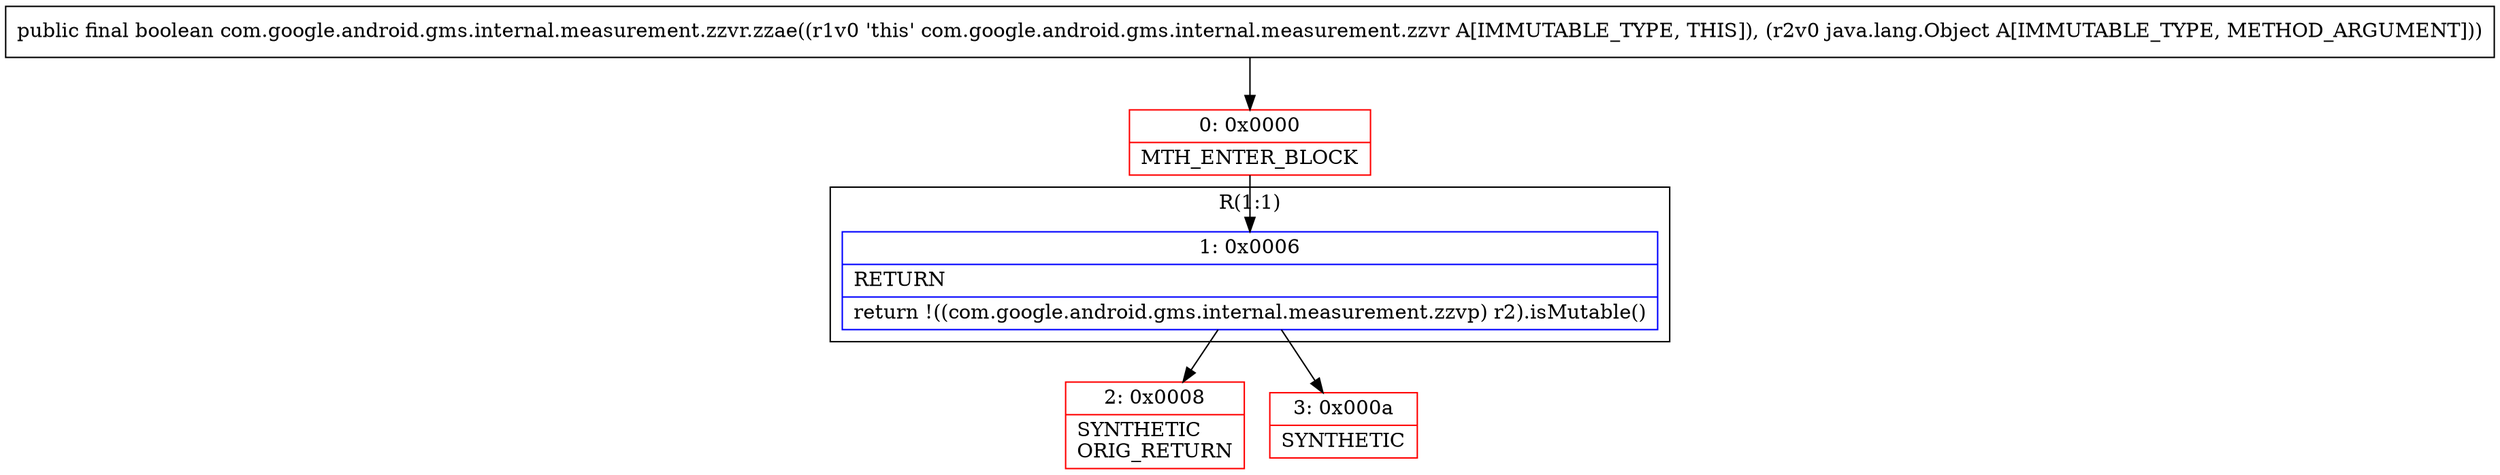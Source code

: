 digraph "CFG forcom.google.android.gms.internal.measurement.zzvr.zzae(Ljava\/lang\/Object;)Z" {
subgraph cluster_Region_55787274 {
label = "R(1:1)";
node [shape=record,color=blue];
Node_1 [shape=record,label="{1\:\ 0x0006|RETURN\l|return !((com.google.android.gms.internal.measurement.zzvp) r2).isMutable()\l}"];
}
Node_0 [shape=record,color=red,label="{0\:\ 0x0000|MTH_ENTER_BLOCK\l}"];
Node_2 [shape=record,color=red,label="{2\:\ 0x0008|SYNTHETIC\lORIG_RETURN\l}"];
Node_3 [shape=record,color=red,label="{3\:\ 0x000a|SYNTHETIC\l}"];
MethodNode[shape=record,label="{public final boolean com.google.android.gms.internal.measurement.zzvr.zzae((r1v0 'this' com.google.android.gms.internal.measurement.zzvr A[IMMUTABLE_TYPE, THIS]), (r2v0 java.lang.Object A[IMMUTABLE_TYPE, METHOD_ARGUMENT])) }"];
MethodNode -> Node_0;
Node_1 -> Node_2;
Node_1 -> Node_3;
Node_0 -> Node_1;
}

